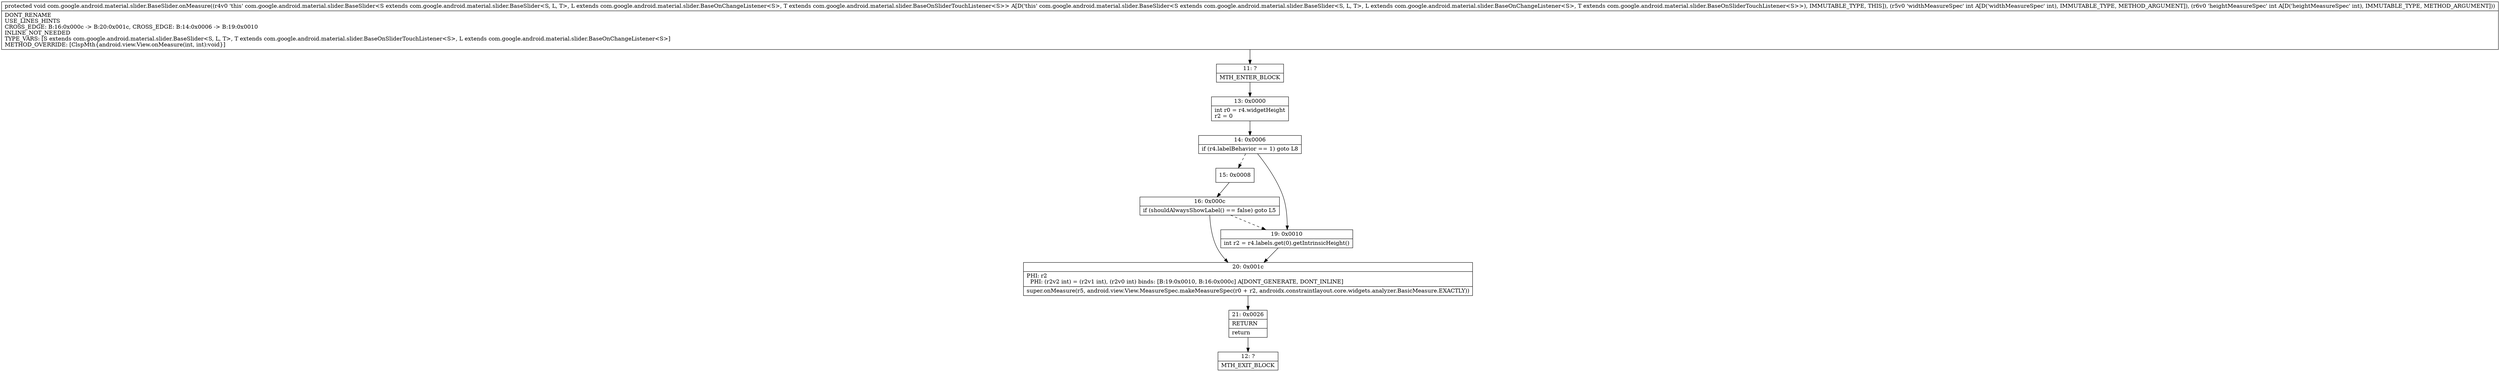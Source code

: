 digraph "CFG forcom.google.android.material.slider.BaseSlider.onMeasure(II)V" {
Node_11 [shape=record,label="{11\:\ ?|MTH_ENTER_BLOCK\l}"];
Node_13 [shape=record,label="{13\:\ 0x0000|int r0 = r4.widgetHeight\lr2 = 0\l}"];
Node_14 [shape=record,label="{14\:\ 0x0006|if (r4.labelBehavior == 1) goto L8\l}"];
Node_15 [shape=record,label="{15\:\ 0x0008}"];
Node_16 [shape=record,label="{16\:\ 0x000c|if (shouldAlwaysShowLabel() == false) goto L5\l}"];
Node_20 [shape=record,label="{20\:\ 0x001c|PHI: r2 \l  PHI: (r2v2 int) = (r2v1 int), (r2v0 int) binds: [B:19:0x0010, B:16:0x000c] A[DONT_GENERATE, DONT_INLINE]\l|super.onMeasure(r5, android.view.View.MeasureSpec.makeMeasureSpec(r0 + r2, androidx.constraintlayout.core.widgets.analyzer.BasicMeasure.EXACTLY))\l}"];
Node_21 [shape=record,label="{21\:\ 0x0026|RETURN\l|return\l}"];
Node_12 [shape=record,label="{12\:\ ?|MTH_EXIT_BLOCK\l}"];
Node_19 [shape=record,label="{19\:\ 0x0010|int r2 = r4.labels.get(0).getIntrinsicHeight()\l}"];
MethodNode[shape=record,label="{protected void com.google.android.material.slider.BaseSlider.onMeasure((r4v0 'this' com.google.android.material.slider.BaseSlider\<S extends com.google.android.material.slider.BaseSlider\<S, L, T\>, L extends com.google.android.material.slider.BaseOnChangeListener\<S\>, T extends com.google.android.material.slider.BaseOnSliderTouchListener\<S\>\> A[D('this' com.google.android.material.slider.BaseSlider\<S extends com.google.android.material.slider.BaseSlider\<S, L, T\>, L extends com.google.android.material.slider.BaseOnChangeListener\<S\>, T extends com.google.android.material.slider.BaseOnSliderTouchListener\<S\>\>), IMMUTABLE_TYPE, THIS]), (r5v0 'widthMeasureSpec' int A[D('widthMeasureSpec' int), IMMUTABLE_TYPE, METHOD_ARGUMENT]), (r6v0 'heightMeasureSpec' int A[D('heightMeasureSpec' int), IMMUTABLE_TYPE, METHOD_ARGUMENT]))  | DONT_RENAME\lUSE_LINES_HINTS\lCROSS_EDGE: B:16:0x000c \-\> B:20:0x001c, CROSS_EDGE: B:14:0x0006 \-\> B:19:0x0010\lINLINE_NOT_NEEDED\lTYPE_VARS: [S extends com.google.android.material.slider.BaseSlider\<S, L, T\>, T extends com.google.android.material.slider.BaseOnSliderTouchListener\<S\>, L extends com.google.android.material.slider.BaseOnChangeListener\<S\>]\lMETHOD_OVERRIDE: [ClspMth\{android.view.View.onMeasure(int, int):void\}]\l}"];
MethodNode -> Node_11;Node_11 -> Node_13;
Node_13 -> Node_14;
Node_14 -> Node_15[style=dashed];
Node_14 -> Node_19;
Node_15 -> Node_16;
Node_16 -> Node_19[style=dashed];
Node_16 -> Node_20;
Node_20 -> Node_21;
Node_21 -> Node_12;
Node_19 -> Node_20;
}

